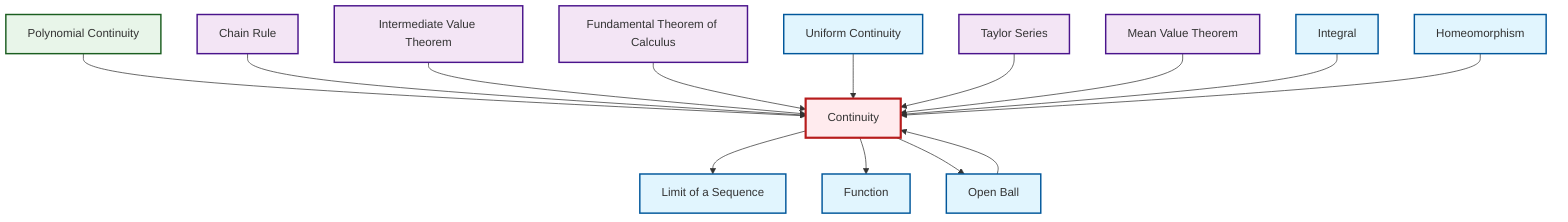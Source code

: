 graph TD
    classDef definition fill:#e1f5fe,stroke:#01579b,stroke-width:2px
    classDef theorem fill:#f3e5f5,stroke:#4a148c,stroke-width:2px
    classDef axiom fill:#fff3e0,stroke:#e65100,stroke-width:2px
    classDef example fill:#e8f5e9,stroke:#1b5e20,stroke-width:2px
    classDef current fill:#ffebee,stroke:#b71c1c,stroke-width:3px
    thm-intermediate-value["Intermediate Value Theorem"]:::theorem
    def-continuity["Continuity"]:::definition
    thm-mean-value["Mean Value Theorem"]:::theorem
    def-uniform-continuity["Uniform Continuity"]:::definition
    thm-taylor-series["Taylor Series"]:::theorem
    def-homeomorphism["Homeomorphism"]:::definition
    def-function["Function"]:::definition
    def-open-ball["Open Ball"]:::definition
    thm-fundamental-calculus["Fundamental Theorem of Calculus"]:::theorem
    def-integral["Integral"]:::definition
    thm-chain-rule["Chain Rule"]:::theorem
    ex-polynomial-continuity["Polynomial Continuity"]:::example
    def-limit["Limit of a Sequence"]:::definition
    ex-polynomial-continuity --> def-continuity
    thm-chain-rule --> def-continuity
    def-continuity --> def-limit
    thm-intermediate-value --> def-continuity
    thm-fundamental-calculus --> def-continuity
    def-uniform-continuity --> def-continuity
    thm-taylor-series --> def-continuity
    thm-mean-value --> def-continuity
    def-integral --> def-continuity
    def-homeomorphism --> def-continuity
    def-open-ball --> def-continuity
    def-continuity --> def-function
    def-continuity --> def-open-ball
    class def-continuity current
